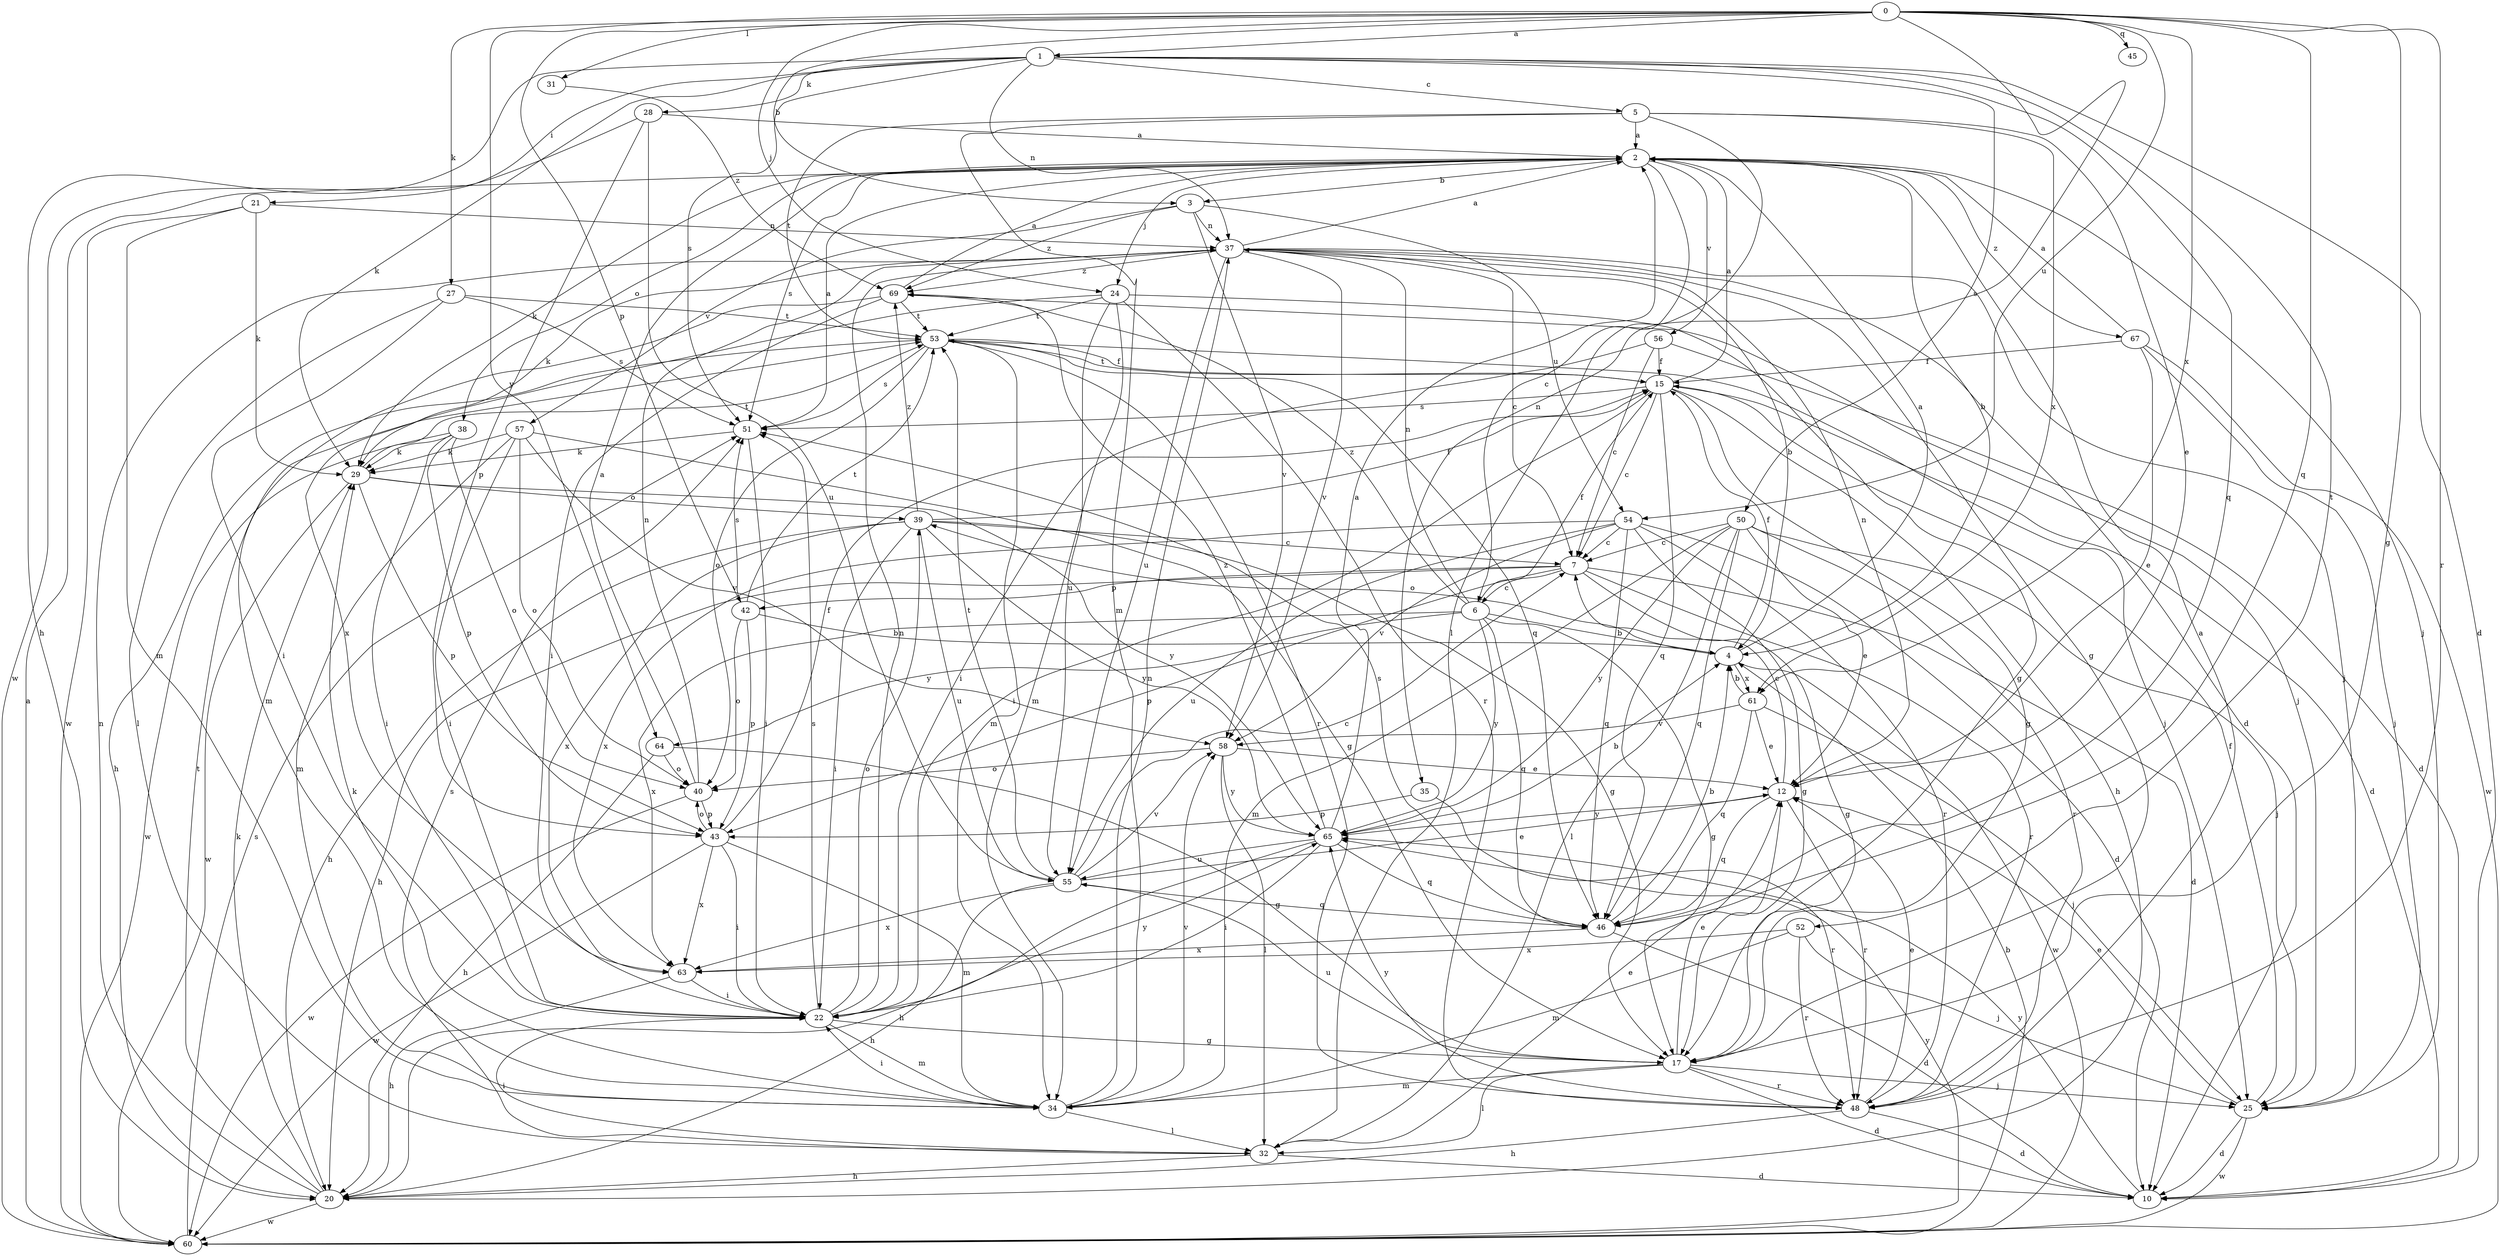 strict digraph  {
0;
1;
2;
3;
4;
5;
6;
7;
10;
12;
15;
17;
20;
21;
22;
24;
25;
27;
28;
29;
31;
32;
34;
35;
37;
38;
39;
40;
42;
43;
45;
46;
48;
50;
51;
52;
53;
54;
55;
56;
57;
58;
60;
61;
63;
64;
65;
67;
69;
0 -> 1  [label=a];
0 -> 3  [label=b];
0 -> 17  [label=g];
0 -> 24  [label=j];
0 -> 27  [label=k];
0 -> 31  [label=l];
0 -> 35  [label=n];
0 -> 42  [label=p];
0 -> 45  [label=q];
0 -> 46  [label=q];
0 -> 48  [label=r];
0 -> 54  [label=u];
0 -> 61  [label=x];
0 -> 64  [label=y];
1 -> 5  [label=c];
1 -> 10  [label=d];
1 -> 20  [label=h];
1 -> 21  [label=i];
1 -> 28  [label=k];
1 -> 29  [label=k];
1 -> 37  [label=n];
1 -> 46  [label=q];
1 -> 50  [label=s];
1 -> 51  [label=s];
1 -> 52  [label=t];
2 -> 3  [label=b];
2 -> 4  [label=b];
2 -> 6  [label=c];
2 -> 24  [label=j];
2 -> 25  [label=j];
2 -> 29  [label=k];
2 -> 38  [label=o];
2 -> 51  [label=s];
2 -> 56  [label=v];
2 -> 67  [label=z];
3 -> 37  [label=n];
3 -> 54  [label=u];
3 -> 57  [label=v];
3 -> 58  [label=v];
3 -> 69  [label=z];
4 -> 2  [label=a];
4 -> 15  [label=f];
4 -> 39  [label=o];
4 -> 60  [label=w];
4 -> 61  [label=x];
5 -> 2  [label=a];
5 -> 12  [label=e];
5 -> 32  [label=l];
5 -> 34  [label=m];
5 -> 53  [label=t];
5 -> 61  [label=x];
6 -> 4  [label=b];
6 -> 15  [label=f];
6 -> 17  [label=g];
6 -> 37  [label=n];
6 -> 46  [label=q];
6 -> 63  [label=x];
6 -> 64  [label=y];
6 -> 65  [label=y];
6 -> 69  [label=z];
7 -> 6  [label=c];
7 -> 10  [label=d];
7 -> 17  [label=g];
7 -> 20  [label=h];
7 -> 42  [label=p];
7 -> 43  [label=p];
7 -> 48  [label=r];
10 -> 65  [label=y];
12 -> 7  [label=c];
12 -> 37  [label=n];
12 -> 46  [label=q];
12 -> 48  [label=r];
12 -> 65  [label=y];
15 -> 2  [label=a];
15 -> 7  [label=c];
15 -> 10  [label=d];
15 -> 17  [label=g];
15 -> 20  [label=h];
15 -> 22  [label=i];
15 -> 46  [label=q];
15 -> 51  [label=s];
15 -> 53  [label=t];
17 -> 10  [label=d];
17 -> 12  [label=e];
17 -> 25  [label=j];
17 -> 32  [label=l];
17 -> 34  [label=m];
17 -> 48  [label=r];
17 -> 55  [label=u];
20 -> 29  [label=k];
20 -> 37  [label=n];
20 -> 53  [label=t];
20 -> 60  [label=w];
21 -> 29  [label=k];
21 -> 34  [label=m];
21 -> 37  [label=n];
21 -> 60  [label=w];
22 -> 17  [label=g];
22 -> 34  [label=m];
22 -> 37  [label=n];
22 -> 39  [label=o];
22 -> 51  [label=s];
22 -> 65  [label=y];
24 -> 17  [label=g];
24 -> 34  [label=m];
24 -> 48  [label=r];
24 -> 53  [label=t];
24 -> 55  [label=u];
24 -> 63  [label=x];
25 -> 10  [label=d];
25 -> 12  [label=e];
25 -> 15  [label=f];
25 -> 60  [label=w];
27 -> 22  [label=i];
27 -> 32  [label=l];
27 -> 51  [label=s];
27 -> 53  [label=t];
28 -> 2  [label=a];
28 -> 43  [label=p];
28 -> 55  [label=u];
28 -> 60  [label=w];
29 -> 39  [label=o];
29 -> 43  [label=p];
29 -> 53  [label=t];
29 -> 60  [label=w];
29 -> 65  [label=y];
31 -> 69  [label=z];
32 -> 10  [label=d];
32 -> 12  [label=e];
32 -> 20  [label=h];
32 -> 22  [label=i];
32 -> 51  [label=s];
34 -> 22  [label=i];
34 -> 29  [label=k];
34 -> 32  [label=l];
34 -> 37  [label=n];
34 -> 58  [label=v];
35 -> 43  [label=p];
35 -> 48  [label=r];
37 -> 2  [label=a];
37 -> 4  [label=b];
37 -> 7  [label=c];
37 -> 10  [label=d];
37 -> 17  [label=g];
37 -> 25  [label=j];
37 -> 29  [label=k];
37 -> 55  [label=u];
37 -> 58  [label=v];
37 -> 69  [label=z];
38 -> 22  [label=i];
38 -> 29  [label=k];
38 -> 40  [label=o];
38 -> 43  [label=p];
38 -> 60  [label=w];
39 -> 7  [label=c];
39 -> 15  [label=f];
39 -> 17  [label=g];
39 -> 20  [label=h];
39 -> 22  [label=i];
39 -> 55  [label=u];
39 -> 63  [label=x];
39 -> 65  [label=y];
39 -> 69  [label=z];
40 -> 2  [label=a];
40 -> 37  [label=n];
40 -> 43  [label=p];
40 -> 60  [label=w];
42 -> 4  [label=b];
42 -> 40  [label=o];
42 -> 43  [label=p];
42 -> 51  [label=s];
42 -> 53  [label=t];
43 -> 15  [label=f];
43 -> 22  [label=i];
43 -> 34  [label=m];
43 -> 40  [label=o];
43 -> 60  [label=w];
43 -> 63  [label=x];
46 -> 4  [label=b];
46 -> 10  [label=d];
46 -> 51  [label=s];
46 -> 63  [label=x];
48 -> 2  [label=a];
48 -> 10  [label=d];
48 -> 12  [label=e];
48 -> 20  [label=h];
48 -> 65  [label=y];
50 -> 7  [label=c];
50 -> 12  [label=e];
50 -> 25  [label=j];
50 -> 32  [label=l];
50 -> 34  [label=m];
50 -> 46  [label=q];
50 -> 48  [label=r];
50 -> 65  [label=y];
51 -> 2  [label=a];
51 -> 22  [label=i];
51 -> 29  [label=k];
52 -> 25  [label=j];
52 -> 34  [label=m];
52 -> 48  [label=r];
52 -> 63  [label=x];
53 -> 15  [label=f];
53 -> 20  [label=h];
53 -> 25  [label=j];
53 -> 34  [label=m];
53 -> 40  [label=o];
53 -> 46  [label=q];
53 -> 48  [label=r];
53 -> 51  [label=s];
54 -> 7  [label=c];
54 -> 10  [label=d];
54 -> 17  [label=g];
54 -> 46  [label=q];
54 -> 48  [label=r];
54 -> 55  [label=u];
54 -> 58  [label=v];
54 -> 63  [label=x];
55 -> 7  [label=c];
55 -> 12  [label=e];
55 -> 20  [label=h];
55 -> 46  [label=q];
55 -> 53  [label=t];
55 -> 58  [label=v];
55 -> 63  [label=x];
56 -> 7  [label=c];
56 -> 10  [label=d];
56 -> 15  [label=f];
56 -> 22  [label=i];
57 -> 17  [label=g];
57 -> 22  [label=i];
57 -> 29  [label=k];
57 -> 34  [label=m];
57 -> 40  [label=o];
57 -> 58  [label=v];
58 -> 12  [label=e];
58 -> 32  [label=l];
58 -> 40  [label=o];
58 -> 65  [label=y];
60 -> 2  [label=a];
60 -> 4  [label=b];
60 -> 51  [label=s];
60 -> 65  [label=y];
61 -> 4  [label=b];
61 -> 12  [label=e];
61 -> 25  [label=j];
61 -> 46  [label=q];
61 -> 58  [label=v];
63 -> 20  [label=h];
63 -> 22  [label=i];
64 -> 17  [label=g];
64 -> 20  [label=h];
64 -> 40  [label=o];
65 -> 2  [label=a];
65 -> 4  [label=b];
65 -> 20  [label=h];
65 -> 22  [label=i];
65 -> 46  [label=q];
65 -> 55  [label=u];
65 -> 69  [label=z];
67 -> 2  [label=a];
67 -> 12  [label=e];
67 -> 15  [label=f];
67 -> 25  [label=j];
67 -> 60  [label=w];
69 -> 2  [label=a];
69 -> 22  [label=i];
69 -> 25  [label=j];
69 -> 34  [label=m];
69 -> 53  [label=t];
}
